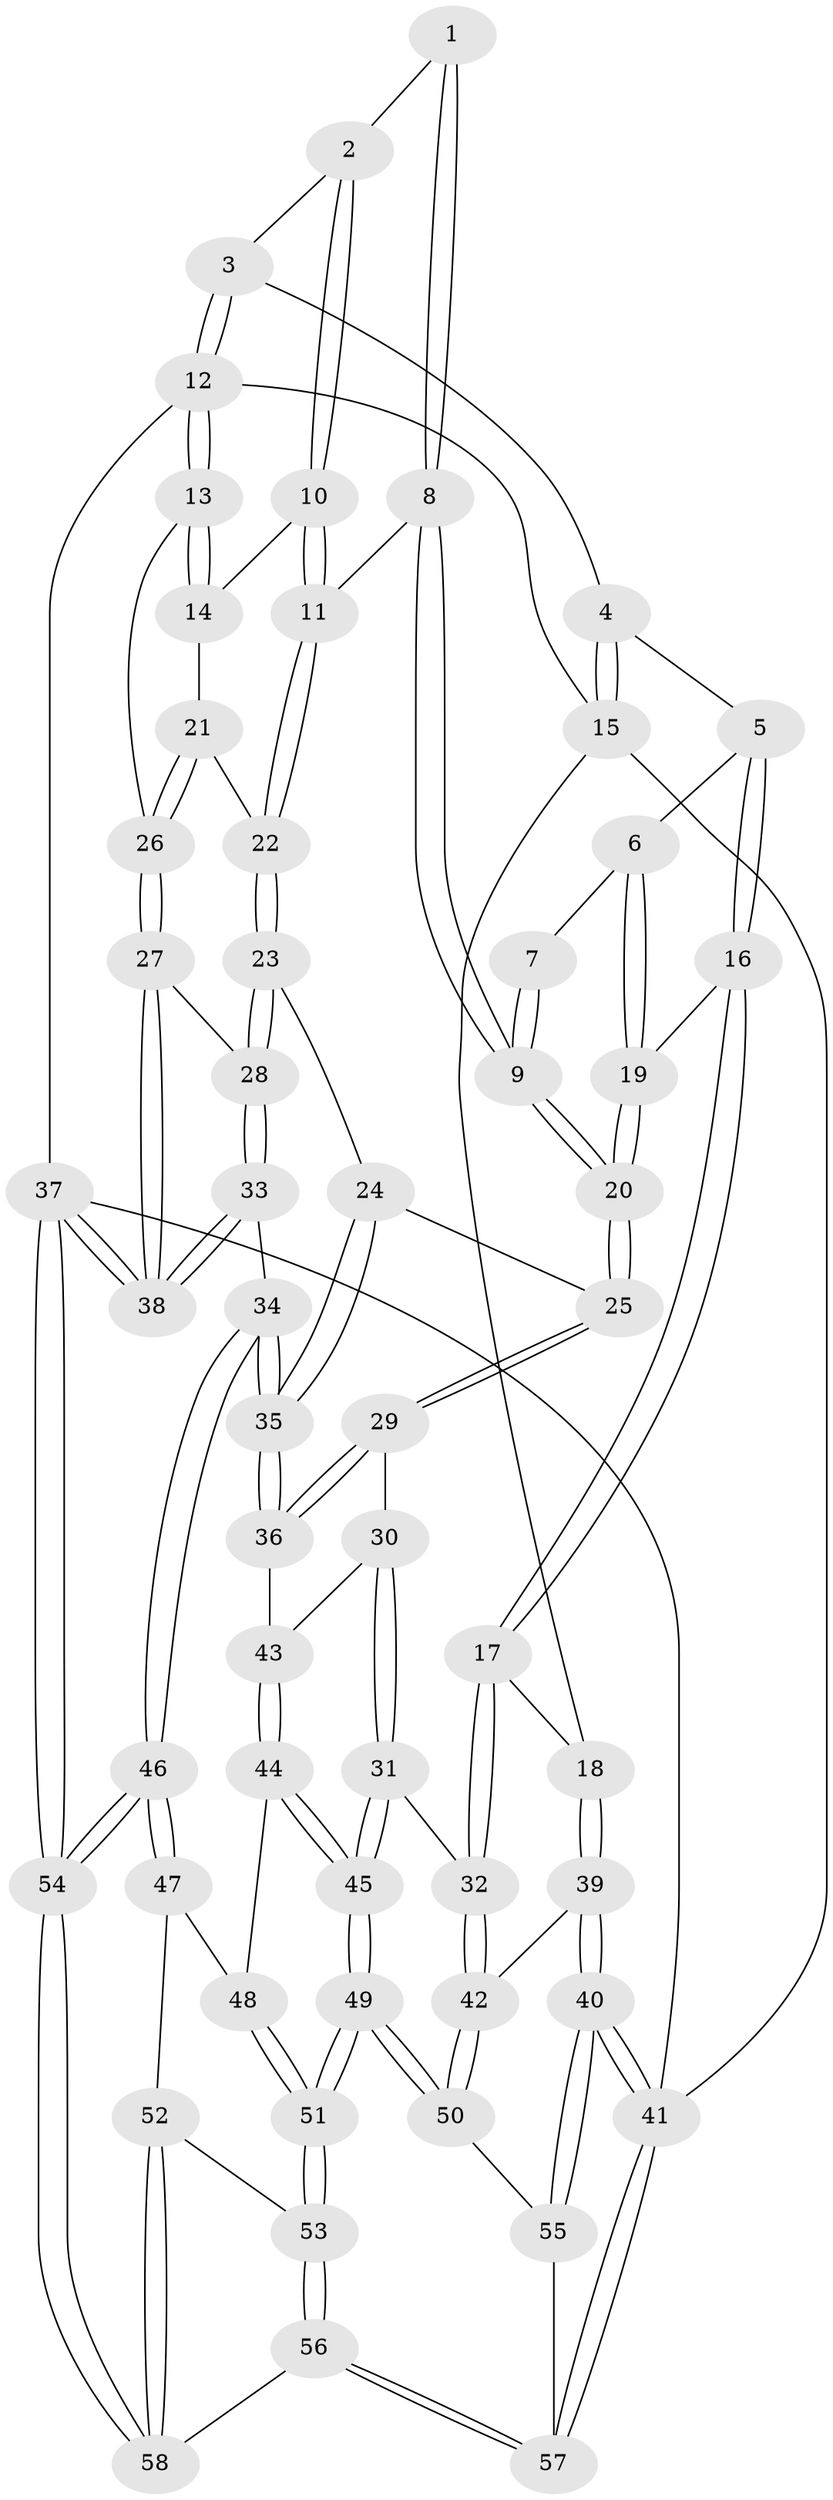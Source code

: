 // Generated by graph-tools (version 1.1) at 2025/27/03/09/25 03:27:07]
// undirected, 58 vertices, 142 edges
graph export_dot {
graph [start="1"]
  node [color=gray90,style=filled];
  1 [pos="+0.451562774773675+0.07516389917256788"];
  2 [pos="+0.6575733910519423+0"];
  3 [pos="+0.6610018606057427+0"];
  4 [pos="+0.047579061251705516+0"];
  5 [pos="+0.11310699640306694+0"];
  6 [pos="+0.3046970943602985+0.07467605412800668"];
  7 [pos="+0.3929481439962325+0.09064127361887375"];
  8 [pos="+0.4898642718548632+0.19212969841154304"];
  9 [pos="+0.4263991551705979+0.27378108313916927"];
  10 [pos="+0.6823965924215037+0.002297181301582715"];
  11 [pos="+0.6562297844561029+0.13773864572752414"];
  12 [pos="+1+0"];
  13 [pos="+1+0"];
  14 [pos="+0.8367813886092826+0.11484646115009312"];
  15 [pos="+0+0"];
  16 [pos="+0.1843687501060547+0.30981507746133136"];
  17 [pos="+0.10870949220045087+0.3476147923727922"];
  18 [pos="+0+0.3363709546709764"];
  19 [pos="+0.3029023099606202+0.3102009085562981"];
  20 [pos="+0.39182608218158915+0.3522775776096843"];
  21 [pos="+0.8949352128805658+0.20679162761012446"];
  22 [pos="+0.6930890195797251+0.3080765449948626"];
  23 [pos="+0.6868047953063103+0.33814308311003743"];
  24 [pos="+0.6553446504518374+0.36952924246792584"];
  25 [pos="+0.42221726676602556+0.39437660342173364"];
  26 [pos="+1+0.29203192174217973"];
  27 [pos="+1+0.3387193023890203"];
  28 [pos="+0.9510057430219999+0.4387750426497773"];
  29 [pos="+0.41999352246173716+0.4064687871638885"];
  30 [pos="+0.33723742455419475+0.5702258015461046"];
  31 [pos="+0.281402351175547+0.6116060664267413"];
  32 [pos="+0.1860135249842514+0.5730797271601072"];
  33 [pos="+0.8097147193119684+0.6738011750476135"];
  34 [pos="+0.7430058163426153+0.6987097644673229"];
  35 [pos="+0.7177332850527819+0.6717124908716086"];
  36 [pos="+0.5924361468161964+0.6388267043931449"];
  37 [pos="+1+1"];
  38 [pos="+1+0.8122051607232144"];
  39 [pos="+0+0.6232300003337926"];
  40 [pos="+0+1"];
  41 [pos="+0+1"];
  42 [pos="+0+0.6570327707840213"];
  43 [pos="+0.47936444900176056+0.6663849344493156"];
  44 [pos="+0.4650436572907186+0.7222534382348219"];
  45 [pos="+0.2723314348130346+0.7610814351205999"];
  46 [pos="+0.7039268272575205+0.85069960503504"];
  47 [pos="+0.5087411648203106+0.8249588342467532"];
  48 [pos="+0.4947390464003908+0.8173595724489416"];
  49 [pos="+0.26088765679477754+0.8038053275415332"];
  50 [pos="+0.1498677374265248+0.8253109435546337"];
  51 [pos="+0.2912881035848096+0.8392848175234965"];
  52 [pos="+0.45203416319962825+0.9309337113556883"];
  53 [pos="+0.31872412062666744+0.9337760420211927"];
  54 [pos="+0.7748570338531038+1"];
  55 [pos="+0.1462753160854625+0.8310091267504841"];
  56 [pos="+0.29751742529545294+1"];
  57 [pos="+0.1815912439162563+1"];
  58 [pos="+0.7083457243527574+1"];
  1 -- 2;
  1 -- 8;
  1 -- 8;
  2 -- 3;
  2 -- 10;
  2 -- 10;
  3 -- 4;
  3 -- 12;
  3 -- 12;
  4 -- 5;
  4 -- 15;
  4 -- 15;
  5 -- 6;
  5 -- 16;
  5 -- 16;
  6 -- 7;
  6 -- 19;
  6 -- 19;
  7 -- 9;
  7 -- 9;
  8 -- 9;
  8 -- 9;
  8 -- 11;
  9 -- 20;
  9 -- 20;
  10 -- 11;
  10 -- 11;
  10 -- 14;
  11 -- 22;
  11 -- 22;
  12 -- 13;
  12 -- 13;
  12 -- 15;
  12 -- 37;
  13 -- 14;
  13 -- 14;
  13 -- 26;
  14 -- 21;
  15 -- 18;
  15 -- 41;
  16 -- 17;
  16 -- 17;
  16 -- 19;
  17 -- 18;
  17 -- 32;
  17 -- 32;
  18 -- 39;
  18 -- 39;
  19 -- 20;
  19 -- 20;
  20 -- 25;
  20 -- 25;
  21 -- 22;
  21 -- 26;
  21 -- 26;
  22 -- 23;
  22 -- 23;
  23 -- 24;
  23 -- 28;
  23 -- 28;
  24 -- 25;
  24 -- 35;
  24 -- 35;
  25 -- 29;
  25 -- 29;
  26 -- 27;
  26 -- 27;
  27 -- 28;
  27 -- 38;
  27 -- 38;
  28 -- 33;
  28 -- 33;
  29 -- 30;
  29 -- 36;
  29 -- 36;
  30 -- 31;
  30 -- 31;
  30 -- 43;
  31 -- 32;
  31 -- 45;
  31 -- 45;
  32 -- 42;
  32 -- 42;
  33 -- 34;
  33 -- 38;
  33 -- 38;
  34 -- 35;
  34 -- 35;
  34 -- 46;
  34 -- 46;
  35 -- 36;
  35 -- 36;
  36 -- 43;
  37 -- 38;
  37 -- 38;
  37 -- 54;
  37 -- 54;
  37 -- 41;
  39 -- 40;
  39 -- 40;
  39 -- 42;
  40 -- 41;
  40 -- 41;
  40 -- 55;
  40 -- 55;
  41 -- 57;
  41 -- 57;
  42 -- 50;
  42 -- 50;
  43 -- 44;
  43 -- 44;
  44 -- 45;
  44 -- 45;
  44 -- 48;
  45 -- 49;
  45 -- 49;
  46 -- 47;
  46 -- 47;
  46 -- 54;
  46 -- 54;
  47 -- 48;
  47 -- 52;
  48 -- 51;
  48 -- 51;
  49 -- 50;
  49 -- 50;
  49 -- 51;
  49 -- 51;
  50 -- 55;
  51 -- 53;
  51 -- 53;
  52 -- 53;
  52 -- 58;
  52 -- 58;
  53 -- 56;
  53 -- 56;
  54 -- 58;
  54 -- 58;
  55 -- 57;
  56 -- 57;
  56 -- 57;
  56 -- 58;
}
